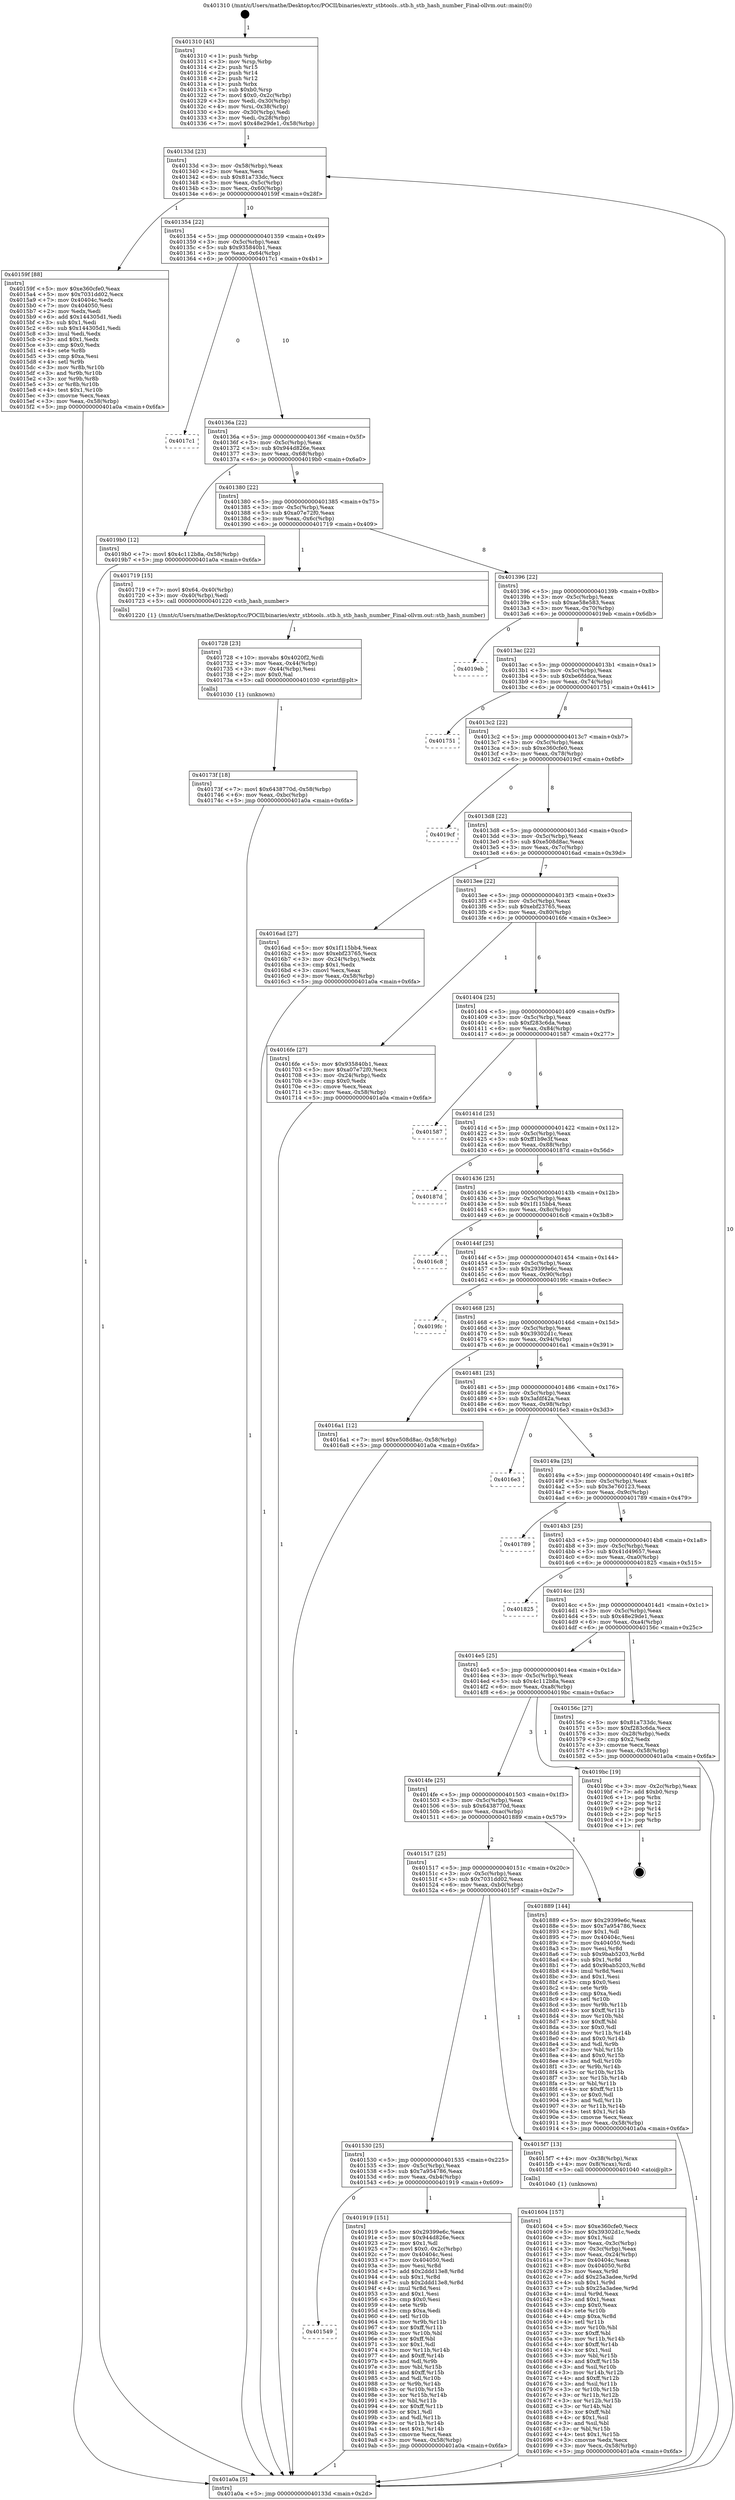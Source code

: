 digraph "0x401310" {
  label = "0x401310 (/mnt/c/Users/mathe/Desktop/tcc/POCII/binaries/extr_stbtools..stb.h_stb_hash_number_Final-ollvm.out::main(0))"
  labelloc = "t"
  node[shape=record]

  Entry [label="",width=0.3,height=0.3,shape=circle,fillcolor=black,style=filled]
  "0x40133d" [label="{
     0x40133d [23]\l
     | [instrs]\l
     &nbsp;&nbsp;0x40133d \<+3\>: mov -0x58(%rbp),%eax\l
     &nbsp;&nbsp;0x401340 \<+2\>: mov %eax,%ecx\l
     &nbsp;&nbsp;0x401342 \<+6\>: sub $0x81a733dc,%ecx\l
     &nbsp;&nbsp;0x401348 \<+3\>: mov %eax,-0x5c(%rbp)\l
     &nbsp;&nbsp;0x40134b \<+3\>: mov %ecx,-0x60(%rbp)\l
     &nbsp;&nbsp;0x40134e \<+6\>: je 000000000040159f \<main+0x28f\>\l
  }"]
  "0x40159f" [label="{
     0x40159f [88]\l
     | [instrs]\l
     &nbsp;&nbsp;0x40159f \<+5\>: mov $0xe360cfe0,%eax\l
     &nbsp;&nbsp;0x4015a4 \<+5\>: mov $0x7031dd02,%ecx\l
     &nbsp;&nbsp;0x4015a9 \<+7\>: mov 0x40404c,%edx\l
     &nbsp;&nbsp;0x4015b0 \<+7\>: mov 0x404050,%esi\l
     &nbsp;&nbsp;0x4015b7 \<+2\>: mov %edx,%edi\l
     &nbsp;&nbsp;0x4015b9 \<+6\>: add $0x144305d1,%edi\l
     &nbsp;&nbsp;0x4015bf \<+3\>: sub $0x1,%edi\l
     &nbsp;&nbsp;0x4015c2 \<+6\>: sub $0x144305d1,%edi\l
     &nbsp;&nbsp;0x4015c8 \<+3\>: imul %edi,%edx\l
     &nbsp;&nbsp;0x4015cb \<+3\>: and $0x1,%edx\l
     &nbsp;&nbsp;0x4015ce \<+3\>: cmp $0x0,%edx\l
     &nbsp;&nbsp;0x4015d1 \<+4\>: sete %r8b\l
     &nbsp;&nbsp;0x4015d5 \<+3\>: cmp $0xa,%esi\l
     &nbsp;&nbsp;0x4015d8 \<+4\>: setl %r9b\l
     &nbsp;&nbsp;0x4015dc \<+3\>: mov %r8b,%r10b\l
     &nbsp;&nbsp;0x4015df \<+3\>: and %r9b,%r10b\l
     &nbsp;&nbsp;0x4015e2 \<+3\>: xor %r9b,%r8b\l
     &nbsp;&nbsp;0x4015e5 \<+3\>: or %r8b,%r10b\l
     &nbsp;&nbsp;0x4015e8 \<+4\>: test $0x1,%r10b\l
     &nbsp;&nbsp;0x4015ec \<+3\>: cmovne %ecx,%eax\l
     &nbsp;&nbsp;0x4015ef \<+3\>: mov %eax,-0x58(%rbp)\l
     &nbsp;&nbsp;0x4015f2 \<+5\>: jmp 0000000000401a0a \<main+0x6fa\>\l
  }"]
  "0x401354" [label="{
     0x401354 [22]\l
     | [instrs]\l
     &nbsp;&nbsp;0x401354 \<+5\>: jmp 0000000000401359 \<main+0x49\>\l
     &nbsp;&nbsp;0x401359 \<+3\>: mov -0x5c(%rbp),%eax\l
     &nbsp;&nbsp;0x40135c \<+5\>: sub $0x935840b1,%eax\l
     &nbsp;&nbsp;0x401361 \<+3\>: mov %eax,-0x64(%rbp)\l
     &nbsp;&nbsp;0x401364 \<+6\>: je 00000000004017c1 \<main+0x4b1\>\l
  }"]
  Exit [label="",width=0.3,height=0.3,shape=circle,fillcolor=black,style=filled,peripheries=2]
  "0x4017c1" [label="{
     0x4017c1\l
  }", style=dashed]
  "0x40136a" [label="{
     0x40136a [22]\l
     | [instrs]\l
     &nbsp;&nbsp;0x40136a \<+5\>: jmp 000000000040136f \<main+0x5f\>\l
     &nbsp;&nbsp;0x40136f \<+3\>: mov -0x5c(%rbp),%eax\l
     &nbsp;&nbsp;0x401372 \<+5\>: sub $0x944d826e,%eax\l
     &nbsp;&nbsp;0x401377 \<+3\>: mov %eax,-0x68(%rbp)\l
     &nbsp;&nbsp;0x40137a \<+6\>: je 00000000004019b0 \<main+0x6a0\>\l
  }"]
  "0x401549" [label="{
     0x401549\l
  }", style=dashed]
  "0x4019b0" [label="{
     0x4019b0 [12]\l
     | [instrs]\l
     &nbsp;&nbsp;0x4019b0 \<+7\>: movl $0x4c112b8a,-0x58(%rbp)\l
     &nbsp;&nbsp;0x4019b7 \<+5\>: jmp 0000000000401a0a \<main+0x6fa\>\l
  }"]
  "0x401380" [label="{
     0x401380 [22]\l
     | [instrs]\l
     &nbsp;&nbsp;0x401380 \<+5\>: jmp 0000000000401385 \<main+0x75\>\l
     &nbsp;&nbsp;0x401385 \<+3\>: mov -0x5c(%rbp),%eax\l
     &nbsp;&nbsp;0x401388 \<+5\>: sub $0xa07e72f0,%eax\l
     &nbsp;&nbsp;0x40138d \<+3\>: mov %eax,-0x6c(%rbp)\l
     &nbsp;&nbsp;0x401390 \<+6\>: je 0000000000401719 \<main+0x409\>\l
  }"]
  "0x401919" [label="{
     0x401919 [151]\l
     | [instrs]\l
     &nbsp;&nbsp;0x401919 \<+5\>: mov $0x29399e6c,%eax\l
     &nbsp;&nbsp;0x40191e \<+5\>: mov $0x944d826e,%ecx\l
     &nbsp;&nbsp;0x401923 \<+2\>: mov $0x1,%dl\l
     &nbsp;&nbsp;0x401925 \<+7\>: movl $0x0,-0x2c(%rbp)\l
     &nbsp;&nbsp;0x40192c \<+7\>: mov 0x40404c,%esi\l
     &nbsp;&nbsp;0x401933 \<+7\>: mov 0x404050,%edi\l
     &nbsp;&nbsp;0x40193a \<+3\>: mov %esi,%r8d\l
     &nbsp;&nbsp;0x40193d \<+7\>: add $0x2ddd13e8,%r8d\l
     &nbsp;&nbsp;0x401944 \<+4\>: sub $0x1,%r8d\l
     &nbsp;&nbsp;0x401948 \<+7\>: sub $0x2ddd13e8,%r8d\l
     &nbsp;&nbsp;0x40194f \<+4\>: imul %r8d,%esi\l
     &nbsp;&nbsp;0x401953 \<+3\>: and $0x1,%esi\l
     &nbsp;&nbsp;0x401956 \<+3\>: cmp $0x0,%esi\l
     &nbsp;&nbsp;0x401959 \<+4\>: sete %r9b\l
     &nbsp;&nbsp;0x40195d \<+3\>: cmp $0xa,%edi\l
     &nbsp;&nbsp;0x401960 \<+4\>: setl %r10b\l
     &nbsp;&nbsp;0x401964 \<+3\>: mov %r9b,%r11b\l
     &nbsp;&nbsp;0x401967 \<+4\>: xor $0xff,%r11b\l
     &nbsp;&nbsp;0x40196b \<+3\>: mov %r10b,%bl\l
     &nbsp;&nbsp;0x40196e \<+3\>: xor $0xff,%bl\l
     &nbsp;&nbsp;0x401971 \<+3\>: xor $0x1,%dl\l
     &nbsp;&nbsp;0x401974 \<+3\>: mov %r11b,%r14b\l
     &nbsp;&nbsp;0x401977 \<+4\>: and $0xff,%r14b\l
     &nbsp;&nbsp;0x40197b \<+3\>: and %dl,%r9b\l
     &nbsp;&nbsp;0x40197e \<+3\>: mov %bl,%r15b\l
     &nbsp;&nbsp;0x401981 \<+4\>: and $0xff,%r15b\l
     &nbsp;&nbsp;0x401985 \<+3\>: and %dl,%r10b\l
     &nbsp;&nbsp;0x401988 \<+3\>: or %r9b,%r14b\l
     &nbsp;&nbsp;0x40198b \<+3\>: or %r10b,%r15b\l
     &nbsp;&nbsp;0x40198e \<+3\>: xor %r15b,%r14b\l
     &nbsp;&nbsp;0x401991 \<+3\>: or %bl,%r11b\l
     &nbsp;&nbsp;0x401994 \<+4\>: xor $0xff,%r11b\l
     &nbsp;&nbsp;0x401998 \<+3\>: or $0x1,%dl\l
     &nbsp;&nbsp;0x40199b \<+3\>: and %dl,%r11b\l
     &nbsp;&nbsp;0x40199e \<+3\>: or %r11b,%r14b\l
     &nbsp;&nbsp;0x4019a1 \<+4\>: test $0x1,%r14b\l
     &nbsp;&nbsp;0x4019a5 \<+3\>: cmovne %ecx,%eax\l
     &nbsp;&nbsp;0x4019a8 \<+3\>: mov %eax,-0x58(%rbp)\l
     &nbsp;&nbsp;0x4019ab \<+5\>: jmp 0000000000401a0a \<main+0x6fa\>\l
  }"]
  "0x401719" [label="{
     0x401719 [15]\l
     | [instrs]\l
     &nbsp;&nbsp;0x401719 \<+7\>: movl $0x64,-0x40(%rbp)\l
     &nbsp;&nbsp;0x401720 \<+3\>: mov -0x40(%rbp),%edi\l
     &nbsp;&nbsp;0x401723 \<+5\>: call 0000000000401220 \<stb_hash_number\>\l
     | [calls]\l
     &nbsp;&nbsp;0x401220 \{1\} (/mnt/c/Users/mathe/Desktop/tcc/POCII/binaries/extr_stbtools..stb.h_stb_hash_number_Final-ollvm.out::stb_hash_number)\l
  }"]
  "0x401396" [label="{
     0x401396 [22]\l
     | [instrs]\l
     &nbsp;&nbsp;0x401396 \<+5\>: jmp 000000000040139b \<main+0x8b\>\l
     &nbsp;&nbsp;0x40139b \<+3\>: mov -0x5c(%rbp),%eax\l
     &nbsp;&nbsp;0x40139e \<+5\>: sub $0xae58e583,%eax\l
     &nbsp;&nbsp;0x4013a3 \<+3\>: mov %eax,-0x70(%rbp)\l
     &nbsp;&nbsp;0x4013a6 \<+6\>: je 00000000004019eb \<main+0x6db\>\l
  }"]
  "0x40173f" [label="{
     0x40173f [18]\l
     | [instrs]\l
     &nbsp;&nbsp;0x40173f \<+7\>: movl $0x6438770d,-0x58(%rbp)\l
     &nbsp;&nbsp;0x401746 \<+6\>: mov %eax,-0xbc(%rbp)\l
     &nbsp;&nbsp;0x40174c \<+5\>: jmp 0000000000401a0a \<main+0x6fa\>\l
  }"]
  "0x4019eb" [label="{
     0x4019eb\l
  }", style=dashed]
  "0x4013ac" [label="{
     0x4013ac [22]\l
     | [instrs]\l
     &nbsp;&nbsp;0x4013ac \<+5\>: jmp 00000000004013b1 \<main+0xa1\>\l
     &nbsp;&nbsp;0x4013b1 \<+3\>: mov -0x5c(%rbp),%eax\l
     &nbsp;&nbsp;0x4013b4 \<+5\>: sub $0xbe6fddca,%eax\l
     &nbsp;&nbsp;0x4013b9 \<+3\>: mov %eax,-0x74(%rbp)\l
     &nbsp;&nbsp;0x4013bc \<+6\>: je 0000000000401751 \<main+0x441\>\l
  }"]
  "0x401728" [label="{
     0x401728 [23]\l
     | [instrs]\l
     &nbsp;&nbsp;0x401728 \<+10\>: movabs $0x4020f2,%rdi\l
     &nbsp;&nbsp;0x401732 \<+3\>: mov %eax,-0x44(%rbp)\l
     &nbsp;&nbsp;0x401735 \<+3\>: mov -0x44(%rbp),%esi\l
     &nbsp;&nbsp;0x401738 \<+2\>: mov $0x0,%al\l
     &nbsp;&nbsp;0x40173a \<+5\>: call 0000000000401030 \<printf@plt\>\l
     | [calls]\l
     &nbsp;&nbsp;0x401030 \{1\} (unknown)\l
  }"]
  "0x401751" [label="{
     0x401751\l
  }", style=dashed]
  "0x4013c2" [label="{
     0x4013c2 [22]\l
     | [instrs]\l
     &nbsp;&nbsp;0x4013c2 \<+5\>: jmp 00000000004013c7 \<main+0xb7\>\l
     &nbsp;&nbsp;0x4013c7 \<+3\>: mov -0x5c(%rbp),%eax\l
     &nbsp;&nbsp;0x4013ca \<+5\>: sub $0xe360cfe0,%eax\l
     &nbsp;&nbsp;0x4013cf \<+3\>: mov %eax,-0x78(%rbp)\l
     &nbsp;&nbsp;0x4013d2 \<+6\>: je 00000000004019cf \<main+0x6bf\>\l
  }"]
  "0x401604" [label="{
     0x401604 [157]\l
     | [instrs]\l
     &nbsp;&nbsp;0x401604 \<+5\>: mov $0xe360cfe0,%ecx\l
     &nbsp;&nbsp;0x401609 \<+5\>: mov $0x39302d1c,%edx\l
     &nbsp;&nbsp;0x40160e \<+3\>: mov $0x1,%sil\l
     &nbsp;&nbsp;0x401611 \<+3\>: mov %eax,-0x3c(%rbp)\l
     &nbsp;&nbsp;0x401614 \<+3\>: mov -0x3c(%rbp),%eax\l
     &nbsp;&nbsp;0x401617 \<+3\>: mov %eax,-0x24(%rbp)\l
     &nbsp;&nbsp;0x40161a \<+7\>: mov 0x40404c,%eax\l
     &nbsp;&nbsp;0x401621 \<+8\>: mov 0x404050,%r8d\l
     &nbsp;&nbsp;0x401629 \<+3\>: mov %eax,%r9d\l
     &nbsp;&nbsp;0x40162c \<+7\>: add $0x25a3adee,%r9d\l
     &nbsp;&nbsp;0x401633 \<+4\>: sub $0x1,%r9d\l
     &nbsp;&nbsp;0x401637 \<+7\>: sub $0x25a3adee,%r9d\l
     &nbsp;&nbsp;0x40163e \<+4\>: imul %r9d,%eax\l
     &nbsp;&nbsp;0x401642 \<+3\>: and $0x1,%eax\l
     &nbsp;&nbsp;0x401645 \<+3\>: cmp $0x0,%eax\l
     &nbsp;&nbsp;0x401648 \<+4\>: sete %r10b\l
     &nbsp;&nbsp;0x40164c \<+4\>: cmp $0xa,%r8d\l
     &nbsp;&nbsp;0x401650 \<+4\>: setl %r11b\l
     &nbsp;&nbsp;0x401654 \<+3\>: mov %r10b,%bl\l
     &nbsp;&nbsp;0x401657 \<+3\>: xor $0xff,%bl\l
     &nbsp;&nbsp;0x40165a \<+3\>: mov %r11b,%r14b\l
     &nbsp;&nbsp;0x40165d \<+4\>: xor $0xff,%r14b\l
     &nbsp;&nbsp;0x401661 \<+4\>: xor $0x1,%sil\l
     &nbsp;&nbsp;0x401665 \<+3\>: mov %bl,%r15b\l
     &nbsp;&nbsp;0x401668 \<+4\>: and $0xff,%r15b\l
     &nbsp;&nbsp;0x40166c \<+3\>: and %sil,%r10b\l
     &nbsp;&nbsp;0x40166f \<+3\>: mov %r14b,%r12b\l
     &nbsp;&nbsp;0x401672 \<+4\>: and $0xff,%r12b\l
     &nbsp;&nbsp;0x401676 \<+3\>: and %sil,%r11b\l
     &nbsp;&nbsp;0x401679 \<+3\>: or %r10b,%r15b\l
     &nbsp;&nbsp;0x40167c \<+3\>: or %r11b,%r12b\l
     &nbsp;&nbsp;0x40167f \<+3\>: xor %r12b,%r15b\l
     &nbsp;&nbsp;0x401682 \<+3\>: or %r14b,%bl\l
     &nbsp;&nbsp;0x401685 \<+3\>: xor $0xff,%bl\l
     &nbsp;&nbsp;0x401688 \<+4\>: or $0x1,%sil\l
     &nbsp;&nbsp;0x40168c \<+3\>: and %sil,%bl\l
     &nbsp;&nbsp;0x40168f \<+3\>: or %bl,%r15b\l
     &nbsp;&nbsp;0x401692 \<+4\>: test $0x1,%r15b\l
     &nbsp;&nbsp;0x401696 \<+3\>: cmovne %edx,%ecx\l
     &nbsp;&nbsp;0x401699 \<+3\>: mov %ecx,-0x58(%rbp)\l
     &nbsp;&nbsp;0x40169c \<+5\>: jmp 0000000000401a0a \<main+0x6fa\>\l
  }"]
  "0x4019cf" [label="{
     0x4019cf\l
  }", style=dashed]
  "0x4013d8" [label="{
     0x4013d8 [22]\l
     | [instrs]\l
     &nbsp;&nbsp;0x4013d8 \<+5\>: jmp 00000000004013dd \<main+0xcd\>\l
     &nbsp;&nbsp;0x4013dd \<+3\>: mov -0x5c(%rbp),%eax\l
     &nbsp;&nbsp;0x4013e0 \<+5\>: sub $0xe508d8ac,%eax\l
     &nbsp;&nbsp;0x4013e5 \<+3\>: mov %eax,-0x7c(%rbp)\l
     &nbsp;&nbsp;0x4013e8 \<+6\>: je 00000000004016ad \<main+0x39d\>\l
  }"]
  "0x401530" [label="{
     0x401530 [25]\l
     | [instrs]\l
     &nbsp;&nbsp;0x401530 \<+5\>: jmp 0000000000401535 \<main+0x225\>\l
     &nbsp;&nbsp;0x401535 \<+3\>: mov -0x5c(%rbp),%eax\l
     &nbsp;&nbsp;0x401538 \<+5\>: sub $0x7a954786,%eax\l
     &nbsp;&nbsp;0x40153d \<+6\>: mov %eax,-0xb4(%rbp)\l
     &nbsp;&nbsp;0x401543 \<+6\>: je 0000000000401919 \<main+0x609\>\l
  }"]
  "0x4016ad" [label="{
     0x4016ad [27]\l
     | [instrs]\l
     &nbsp;&nbsp;0x4016ad \<+5\>: mov $0x1f115bb4,%eax\l
     &nbsp;&nbsp;0x4016b2 \<+5\>: mov $0xebf23765,%ecx\l
     &nbsp;&nbsp;0x4016b7 \<+3\>: mov -0x24(%rbp),%edx\l
     &nbsp;&nbsp;0x4016ba \<+3\>: cmp $0x1,%edx\l
     &nbsp;&nbsp;0x4016bd \<+3\>: cmovl %ecx,%eax\l
     &nbsp;&nbsp;0x4016c0 \<+3\>: mov %eax,-0x58(%rbp)\l
     &nbsp;&nbsp;0x4016c3 \<+5\>: jmp 0000000000401a0a \<main+0x6fa\>\l
  }"]
  "0x4013ee" [label="{
     0x4013ee [22]\l
     | [instrs]\l
     &nbsp;&nbsp;0x4013ee \<+5\>: jmp 00000000004013f3 \<main+0xe3\>\l
     &nbsp;&nbsp;0x4013f3 \<+3\>: mov -0x5c(%rbp),%eax\l
     &nbsp;&nbsp;0x4013f6 \<+5\>: sub $0xebf23765,%eax\l
     &nbsp;&nbsp;0x4013fb \<+3\>: mov %eax,-0x80(%rbp)\l
     &nbsp;&nbsp;0x4013fe \<+6\>: je 00000000004016fe \<main+0x3ee\>\l
  }"]
  "0x4015f7" [label="{
     0x4015f7 [13]\l
     | [instrs]\l
     &nbsp;&nbsp;0x4015f7 \<+4\>: mov -0x38(%rbp),%rax\l
     &nbsp;&nbsp;0x4015fb \<+4\>: mov 0x8(%rax),%rdi\l
     &nbsp;&nbsp;0x4015ff \<+5\>: call 0000000000401040 \<atoi@plt\>\l
     | [calls]\l
     &nbsp;&nbsp;0x401040 \{1\} (unknown)\l
  }"]
  "0x4016fe" [label="{
     0x4016fe [27]\l
     | [instrs]\l
     &nbsp;&nbsp;0x4016fe \<+5\>: mov $0x935840b1,%eax\l
     &nbsp;&nbsp;0x401703 \<+5\>: mov $0xa07e72f0,%ecx\l
     &nbsp;&nbsp;0x401708 \<+3\>: mov -0x24(%rbp),%edx\l
     &nbsp;&nbsp;0x40170b \<+3\>: cmp $0x0,%edx\l
     &nbsp;&nbsp;0x40170e \<+3\>: cmove %ecx,%eax\l
     &nbsp;&nbsp;0x401711 \<+3\>: mov %eax,-0x58(%rbp)\l
     &nbsp;&nbsp;0x401714 \<+5\>: jmp 0000000000401a0a \<main+0x6fa\>\l
  }"]
  "0x401404" [label="{
     0x401404 [25]\l
     | [instrs]\l
     &nbsp;&nbsp;0x401404 \<+5\>: jmp 0000000000401409 \<main+0xf9\>\l
     &nbsp;&nbsp;0x401409 \<+3\>: mov -0x5c(%rbp),%eax\l
     &nbsp;&nbsp;0x40140c \<+5\>: sub $0xf283c6da,%eax\l
     &nbsp;&nbsp;0x401411 \<+6\>: mov %eax,-0x84(%rbp)\l
     &nbsp;&nbsp;0x401417 \<+6\>: je 0000000000401587 \<main+0x277\>\l
  }"]
  "0x401517" [label="{
     0x401517 [25]\l
     | [instrs]\l
     &nbsp;&nbsp;0x401517 \<+5\>: jmp 000000000040151c \<main+0x20c\>\l
     &nbsp;&nbsp;0x40151c \<+3\>: mov -0x5c(%rbp),%eax\l
     &nbsp;&nbsp;0x40151f \<+5\>: sub $0x7031dd02,%eax\l
     &nbsp;&nbsp;0x401524 \<+6\>: mov %eax,-0xb0(%rbp)\l
     &nbsp;&nbsp;0x40152a \<+6\>: je 00000000004015f7 \<main+0x2e7\>\l
  }"]
  "0x401587" [label="{
     0x401587\l
  }", style=dashed]
  "0x40141d" [label="{
     0x40141d [25]\l
     | [instrs]\l
     &nbsp;&nbsp;0x40141d \<+5\>: jmp 0000000000401422 \<main+0x112\>\l
     &nbsp;&nbsp;0x401422 \<+3\>: mov -0x5c(%rbp),%eax\l
     &nbsp;&nbsp;0x401425 \<+5\>: sub $0xff1b9e3f,%eax\l
     &nbsp;&nbsp;0x40142a \<+6\>: mov %eax,-0x88(%rbp)\l
     &nbsp;&nbsp;0x401430 \<+6\>: je 000000000040187d \<main+0x56d\>\l
  }"]
  "0x401889" [label="{
     0x401889 [144]\l
     | [instrs]\l
     &nbsp;&nbsp;0x401889 \<+5\>: mov $0x29399e6c,%eax\l
     &nbsp;&nbsp;0x40188e \<+5\>: mov $0x7a954786,%ecx\l
     &nbsp;&nbsp;0x401893 \<+2\>: mov $0x1,%dl\l
     &nbsp;&nbsp;0x401895 \<+7\>: mov 0x40404c,%esi\l
     &nbsp;&nbsp;0x40189c \<+7\>: mov 0x404050,%edi\l
     &nbsp;&nbsp;0x4018a3 \<+3\>: mov %esi,%r8d\l
     &nbsp;&nbsp;0x4018a6 \<+7\>: sub $0x9bab5203,%r8d\l
     &nbsp;&nbsp;0x4018ad \<+4\>: sub $0x1,%r8d\l
     &nbsp;&nbsp;0x4018b1 \<+7\>: add $0x9bab5203,%r8d\l
     &nbsp;&nbsp;0x4018b8 \<+4\>: imul %r8d,%esi\l
     &nbsp;&nbsp;0x4018bc \<+3\>: and $0x1,%esi\l
     &nbsp;&nbsp;0x4018bf \<+3\>: cmp $0x0,%esi\l
     &nbsp;&nbsp;0x4018c2 \<+4\>: sete %r9b\l
     &nbsp;&nbsp;0x4018c6 \<+3\>: cmp $0xa,%edi\l
     &nbsp;&nbsp;0x4018c9 \<+4\>: setl %r10b\l
     &nbsp;&nbsp;0x4018cd \<+3\>: mov %r9b,%r11b\l
     &nbsp;&nbsp;0x4018d0 \<+4\>: xor $0xff,%r11b\l
     &nbsp;&nbsp;0x4018d4 \<+3\>: mov %r10b,%bl\l
     &nbsp;&nbsp;0x4018d7 \<+3\>: xor $0xff,%bl\l
     &nbsp;&nbsp;0x4018da \<+3\>: xor $0x0,%dl\l
     &nbsp;&nbsp;0x4018dd \<+3\>: mov %r11b,%r14b\l
     &nbsp;&nbsp;0x4018e0 \<+4\>: and $0x0,%r14b\l
     &nbsp;&nbsp;0x4018e4 \<+3\>: and %dl,%r9b\l
     &nbsp;&nbsp;0x4018e7 \<+3\>: mov %bl,%r15b\l
     &nbsp;&nbsp;0x4018ea \<+4\>: and $0x0,%r15b\l
     &nbsp;&nbsp;0x4018ee \<+3\>: and %dl,%r10b\l
     &nbsp;&nbsp;0x4018f1 \<+3\>: or %r9b,%r14b\l
     &nbsp;&nbsp;0x4018f4 \<+3\>: or %r10b,%r15b\l
     &nbsp;&nbsp;0x4018f7 \<+3\>: xor %r15b,%r14b\l
     &nbsp;&nbsp;0x4018fa \<+3\>: or %bl,%r11b\l
     &nbsp;&nbsp;0x4018fd \<+4\>: xor $0xff,%r11b\l
     &nbsp;&nbsp;0x401901 \<+3\>: or $0x0,%dl\l
     &nbsp;&nbsp;0x401904 \<+3\>: and %dl,%r11b\l
     &nbsp;&nbsp;0x401907 \<+3\>: or %r11b,%r14b\l
     &nbsp;&nbsp;0x40190a \<+4\>: test $0x1,%r14b\l
     &nbsp;&nbsp;0x40190e \<+3\>: cmovne %ecx,%eax\l
     &nbsp;&nbsp;0x401911 \<+3\>: mov %eax,-0x58(%rbp)\l
     &nbsp;&nbsp;0x401914 \<+5\>: jmp 0000000000401a0a \<main+0x6fa\>\l
  }"]
  "0x40187d" [label="{
     0x40187d\l
  }", style=dashed]
  "0x401436" [label="{
     0x401436 [25]\l
     | [instrs]\l
     &nbsp;&nbsp;0x401436 \<+5\>: jmp 000000000040143b \<main+0x12b\>\l
     &nbsp;&nbsp;0x40143b \<+3\>: mov -0x5c(%rbp),%eax\l
     &nbsp;&nbsp;0x40143e \<+5\>: sub $0x1f115bb4,%eax\l
     &nbsp;&nbsp;0x401443 \<+6\>: mov %eax,-0x8c(%rbp)\l
     &nbsp;&nbsp;0x401449 \<+6\>: je 00000000004016c8 \<main+0x3b8\>\l
  }"]
  "0x4014fe" [label="{
     0x4014fe [25]\l
     | [instrs]\l
     &nbsp;&nbsp;0x4014fe \<+5\>: jmp 0000000000401503 \<main+0x1f3\>\l
     &nbsp;&nbsp;0x401503 \<+3\>: mov -0x5c(%rbp),%eax\l
     &nbsp;&nbsp;0x401506 \<+5\>: sub $0x6438770d,%eax\l
     &nbsp;&nbsp;0x40150b \<+6\>: mov %eax,-0xac(%rbp)\l
     &nbsp;&nbsp;0x401511 \<+6\>: je 0000000000401889 \<main+0x579\>\l
  }"]
  "0x4016c8" [label="{
     0x4016c8\l
  }", style=dashed]
  "0x40144f" [label="{
     0x40144f [25]\l
     | [instrs]\l
     &nbsp;&nbsp;0x40144f \<+5\>: jmp 0000000000401454 \<main+0x144\>\l
     &nbsp;&nbsp;0x401454 \<+3\>: mov -0x5c(%rbp),%eax\l
     &nbsp;&nbsp;0x401457 \<+5\>: sub $0x29399e6c,%eax\l
     &nbsp;&nbsp;0x40145c \<+6\>: mov %eax,-0x90(%rbp)\l
     &nbsp;&nbsp;0x401462 \<+6\>: je 00000000004019fc \<main+0x6ec\>\l
  }"]
  "0x4019bc" [label="{
     0x4019bc [19]\l
     | [instrs]\l
     &nbsp;&nbsp;0x4019bc \<+3\>: mov -0x2c(%rbp),%eax\l
     &nbsp;&nbsp;0x4019bf \<+7\>: add $0xb0,%rsp\l
     &nbsp;&nbsp;0x4019c6 \<+1\>: pop %rbx\l
     &nbsp;&nbsp;0x4019c7 \<+2\>: pop %r12\l
     &nbsp;&nbsp;0x4019c9 \<+2\>: pop %r14\l
     &nbsp;&nbsp;0x4019cb \<+2\>: pop %r15\l
     &nbsp;&nbsp;0x4019cd \<+1\>: pop %rbp\l
     &nbsp;&nbsp;0x4019ce \<+1\>: ret\l
  }"]
  "0x4019fc" [label="{
     0x4019fc\l
  }", style=dashed]
  "0x401468" [label="{
     0x401468 [25]\l
     | [instrs]\l
     &nbsp;&nbsp;0x401468 \<+5\>: jmp 000000000040146d \<main+0x15d\>\l
     &nbsp;&nbsp;0x40146d \<+3\>: mov -0x5c(%rbp),%eax\l
     &nbsp;&nbsp;0x401470 \<+5\>: sub $0x39302d1c,%eax\l
     &nbsp;&nbsp;0x401475 \<+6\>: mov %eax,-0x94(%rbp)\l
     &nbsp;&nbsp;0x40147b \<+6\>: je 00000000004016a1 \<main+0x391\>\l
  }"]
  "0x401310" [label="{
     0x401310 [45]\l
     | [instrs]\l
     &nbsp;&nbsp;0x401310 \<+1\>: push %rbp\l
     &nbsp;&nbsp;0x401311 \<+3\>: mov %rsp,%rbp\l
     &nbsp;&nbsp;0x401314 \<+2\>: push %r15\l
     &nbsp;&nbsp;0x401316 \<+2\>: push %r14\l
     &nbsp;&nbsp;0x401318 \<+2\>: push %r12\l
     &nbsp;&nbsp;0x40131a \<+1\>: push %rbx\l
     &nbsp;&nbsp;0x40131b \<+7\>: sub $0xb0,%rsp\l
     &nbsp;&nbsp;0x401322 \<+7\>: movl $0x0,-0x2c(%rbp)\l
     &nbsp;&nbsp;0x401329 \<+3\>: mov %edi,-0x30(%rbp)\l
     &nbsp;&nbsp;0x40132c \<+4\>: mov %rsi,-0x38(%rbp)\l
     &nbsp;&nbsp;0x401330 \<+3\>: mov -0x30(%rbp),%edi\l
     &nbsp;&nbsp;0x401333 \<+3\>: mov %edi,-0x28(%rbp)\l
     &nbsp;&nbsp;0x401336 \<+7\>: movl $0x48e29de1,-0x58(%rbp)\l
  }"]
  "0x4016a1" [label="{
     0x4016a1 [12]\l
     | [instrs]\l
     &nbsp;&nbsp;0x4016a1 \<+7\>: movl $0xe508d8ac,-0x58(%rbp)\l
     &nbsp;&nbsp;0x4016a8 \<+5\>: jmp 0000000000401a0a \<main+0x6fa\>\l
  }"]
  "0x401481" [label="{
     0x401481 [25]\l
     | [instrs]\l
     &nbsp;&nbsp;0x401481 \<+5\>: jmp 0000000000401486 \<main+0x176\>\l
     &nbsp;&nbsp;0x401486 \<+3\>: mov -0x5c(%rbp),%eax\l
     &nbsp;&nbsp;0x401489 \<+5\>: sub $0x3afdf42a,%eax\l
     &nbsp;&nbsp;0x40148e \<+6\>: mov %eax,-0x98(%rbp)\l
     &nbsp;&nbsp;0x401494 \<+6\>: je 00000000004016e3 \<main+0x3d3\>\l
  }"]
  "0x401a0a" [label="{
     0x401a0a [5]\l
     | [instrs]\l
     &nbsp;&nbsp;0x401a0a \<+5\>: jmp 000000000040133d \<main+0x2d\>\l
  }"]
  "0x4016e3" [label="{
     0x4016e3\l
  }", style=dashed]
  "0x40149a" [label="{
     0x40149a [25]\l
     | [instrs]\l
     &nbsp;&nbsp;0x40149a \<+5\>: jmp 000000000040149f \<main+0x18f\>\l
     &nbsp;&nbsp;0x40149f \<+3\>: mov -0x5c(%rbp),%eax\l
     &nbsp;&nbsp;0x4014a2 \<+5\>: sub $0x3e760123,%eax\l
     &nbsp;&nbsp;0x4014a7 \<+6\>: mov %eax,-0x9c(%rbp)\l
     &nbsp;&nbsp;0x4014ad \<+6\>: je 0000000000401789 \<main+0x479\>\l
  }"]
  "0x4014e5" [label="{
     0x4014e5 [25]\l
     | [instrs]\l
     &nbsp;&nbsp;0x4014e5 \<+5\>: jmp 00000000004014ea \<main+0x1da\>\l
     &nbsp;&nbsp;0x4014ea \<+3\>: mov -0x5c(%rbp),%eax\l
     &nbsp;&nbsp;0x4014ed \<+5\>: sub $0x4c112b8a,%eax\l
     &nbsp;&nbsp;0x4014f2 \<+6\>: mov %eax,-0xa8(%rbp)\l
     &nbsp;&nbsp;0x4014f8 \<+6\>: je 00000000004019bc \<main+0x6ac\>\l
  }"]
  "0x401789" [label="{
     0x401789\l
  }", style=dashed]
  "0x4014b3" [label="{
     0x4014b3 [25]\l
     | [instrs]\l
     &nbsp;&nbsp;0x4014b3 \<+5\>: jmp 00000000004014b8 \<main+0x1a8\>\l
     &nbsp;&nbsp;0x4014b8 \<+3\>: mov -0x5c(%rbp),%eax\l
     &nbsp;&nbsp;0x4014bb \<+5\>: sub $0x41d49657,%eax\l
     &nbsp;&nbsp;0x4014c0 \<+6\>: mov %eax,-0xa0(%rbp)\l
     &nbsp;&nbsp;0x4014c6 \<+6\>: je 0000000000401825 \<main+0x515\>\l
  }"]
  "0x40156c" [label="{
     0x40156c [27]\l
     | [instrs]\l
     &nbsp;&nbsp;0x40156c \<+5\>: mov $0x81a733dc,%eax\l
     &nbsp;&nbsp;0x401571 \<+5\>: mov $0xf283c6da,%ecx\l
     &nbsp;&nbsp;0x401576 \<+3\>: mov -0x28(%rbp),%edx\l
     &nbsp;&nbsp;0x401579 \<+3\>: cmp $0x2,%edx\l
     &nbsp;&nbsp;0x40157c \<+3\>: cmovne %ecx,%eax\l
     &nbsp;&nbsp;0x40157f \<+3\>: mov %eax,-0x58(%rbp)\l
     &nbsp;&nbsp;0x401582 \<+5\>: jmp 0000000000401a0a \<main+0x6fa\>\l
  }"]
  "0x401825" [label="{
     0x401825\l
  }", style=dashed]
  "0x4014cc" [label="{
     0x4014cc [25]\l
     | [instrs]\l
     &nbsp;&nbsp;0x4014cc \<+5\>: jmp 00000000004014d1 \<main+0x1c1\>\l
     &nbsp;&nbsp;0x4014d1 \<+3\>: mov -0x5c(%rbp),%eax\l
     &nbsp;&nbsp;0x4014d4 \<+5\>: sub $0x48e29de1,%eax\l
     &nbsp;&nbsp;0x4014d9 \<+6\>: mov %eax,-0xa4(%rbp)\l
     &nbsp;&nbsp;0x4014df \<+6\>: je 000000000040156c \<main+0x25c\>\l
  }"]
  Entry -> "0x401310" [label=" 1"]
  "0x40133d" -> "0x40159f" [label=" 1"]
  "0x40133d" -> "0x401354" [label=" 10"]
  "0x4019bc" -> Exit [label=" 1"]
  "0x401354" -> "0x4017c1" [label=" 0"]
  "0x401354" -> "0x40136a" [label=" 10"]
  "0x4019b0" -> "0x401a0a" [label=" 1"]
  "0x40136a" -> "0x4019b0" [label=" 1"]
  "0x40136a" -> "0x401380" [label=" 9"]
  "0x401919" -> "0x401a0a" [label=" 1"]
  "0x401380" -> "0x401719" [label=" 1"]
  "0x401380" -> "0x401396" [label=" 8"]
  "0x401530" -> "0x401549" [label=" 0"]
  "0x401396" -> "0x4019eb" [label=" 0"]
  "0x401396" -> "0x4013ac" [label=" 8"]
  "0x401530" -> "0x401919" [label=" 1"]
  "0x4013ac" -> "0x401751" [label=" 0"]
  "0x4013ac" -> "0x4013c2" [label=" 8"]
  "0x401889" -> "0x401a0a" [label=" 1"]
  "0x4013c2" -> "0x4019cf" [label=" 0"]
  "0x4013c2" -> "0x4013d8" [label=" 8"]
  "0x40173f" -> "0x401a0a" [label=" 1"]
  "0x4013d8" -> "0x4016ad" [label=" 1"]
  "0x4013d8" -> "0x4013ee" [label=" 7"]
  "0x401728" -> "0x40173f" [label=" 1"]
  "0x4013ee" -> "0x4016fe" [label=" 1"]
  "0x4013ee" -> "0x401404" [label=" 6"]
  "0x401719" -> "0x401728" [label=" 1"]
  "0x401404" -> "0x401587" [label=" 0"]
  "0x401404" -> "0x40141d" [label=" 6"]
  "0x4016ad" -> "0x401a0a" [label=" 1"]
  "0x40141d" -> "0x40187d" [label=" 0"]
  "0x40141d" -> "0x401436" [label=" 6"]
  "0x4016a1" -> "0x401a0a" [label=" 1"]
  "0x401436" -> "0x4016c8" [label=" 0"]
  "0x401436" -> "0x40144f" [label=" 6"]
  "0x4015f7" -> "0x401604" [label=" 1"]
  "0x40144f" -> "0x4019fc" [label=" 0"]
  "0x40144f" -> "0x401468" [label=" 6"]
  "0x401517" -> "0x401530" [label=" 1"]
  "0x401468" -> "0x4016a1" [label=" 1"]
  "0x401468" -> "0x401481" [label=" 5"]
  "0x4016fe" -> "0x401a0a" [label=" 1"]
  "0x401481" -> "0x4016e3" [label=" 0"]
  "0x401481" -> "0x40149a" [label=" 5"]
  "0x4014fe" -> "0x401517" [label=" 2"]
  "0x40149a" -> "0x401789" [label=" 0"]
  "0x40149a" -> "0x4014b3" [label=" 5"]
  "0x4014fe" -> "0x401889" [label=" 1"]
  "0x4014b3" -> "0x401825" [label=" 0"]
  "0x4014b3" -> "0x4014cc" [label=" 5"]
  "0x401604" -> "0x401a0a" [label=" 1"]
  "0x4014cc" -> "0x40156c" [label=" 1"]
  "0x4014cc" -> "0x4014e5" [label=" 4"]
  "0x40156c" -> "0x401a0a" [label=" 1"]
  "0x401310" -> "0x40133d" [label=" 1"]
  "0x401a0a" -> "0x40133d" [label=" 10"]
  "0x40159f" -> "0x401a0a" [label=" 1"]
  "0x401517" -> "0x4015f7" [label=" 1"]
  "0x4014e5" -> "0x4019bc" [label=" 1"]
  "0x4014e5" -> "0x4014fe" [label=" 3"]
}
